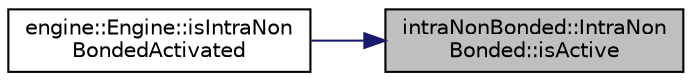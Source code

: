 digraph "intraNonBonded::IntraNonBonded::isActive"
{
 // LATEX_PDF_SIZE
  edge [fontname="Helvetica",fontsize="10",labelfontname="Helvetica",labelfontsize="10"];
  node [fontname="Helvetica",fontsize="10",shape=record];
  rankdir="RL";
  Node1 [label="intraNonBonded::IntraNon\lBonded::isActive",height=0.2,width=0.4,color="black", fillcolor="grey75", style="filled", fontcolor="black",tooltip=" "];
  Node1 -> Node2 [dir="back",color="midnightblue",fontsize="10",style="solid",fontname="Helvetica"];
  Node2 [label="engine::Engine::isIntraNon\lBondedActivated",height=0.2,width=0.4,color="black", fillcolor="white", style="filled",URL="$classengine_1_1Engine.html#a0843771ad6d4fe679f109bf7e7ca83dd",tooltip=" "];
}
